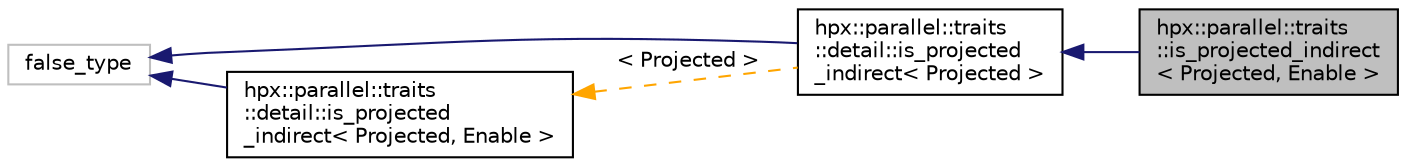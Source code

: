 digraph "hpx::parallel::traits::is_projected_indirect&lt; Projected, Enable &gt;"
{
  edge [fontname="Helvetica",fontsize="10",labelfontname="Helvetica",labelfontsize="10"];
  node [fontname="Helvetica",fontsize="10",shape=record];
  rankdir="LR";
  Node4 [label="hpx::parallel::traits\l::is_projected_indirect\l\< Projected, Enable \>",height=0.2,width=0.4,color="black", fillcolor="grey75", style="filled", fontcolor="black"];
  Node5 -> Node4 [dir="back",color="midnightblue",fontsize="10",style="solid",fontname="Helvetica"];
  Node5 [label="hpx::parallel::traits\l::detail::is_projected\l_indirect\< Projected \>",height=0.2,width=0.4,color="black", fillcolor="white", style="filled",URL="$d0/d17/structhpx_1_1parallel_1_1traits_1_1detail_1_1is__projected__indirect.html"];
  Node6 -> Node5 [dir="back",color="midnightblue",fontsize="10",style="solid",fontname="Helvetica"];
  Node6 [label="false_type",height=0.2,width=0.4,color="grey75", fillcolor="white", style="filled"];
  Node7 -> Node5 [dir="back",color="orange",fontsize="10",style="dashed",label=" \< Projected \>" ,fontname="Helvetica"];
  Node7 [label="hpx::parallel::traits\l::detail::is_projected\l_indirect\< Projected, Enable \>",height=0.2,width=0.4,color="black", fillcolor="white", style="filled",URL="$d0/d17/structhpx_1_1parallel_1_1traits_1_1detail_1_1is__projected__indirect.html"];
  Node6 -> Node7 [dir="back",color="midnightblue",fontsize="10",style="solid",fontname="Helvetica"];
}
